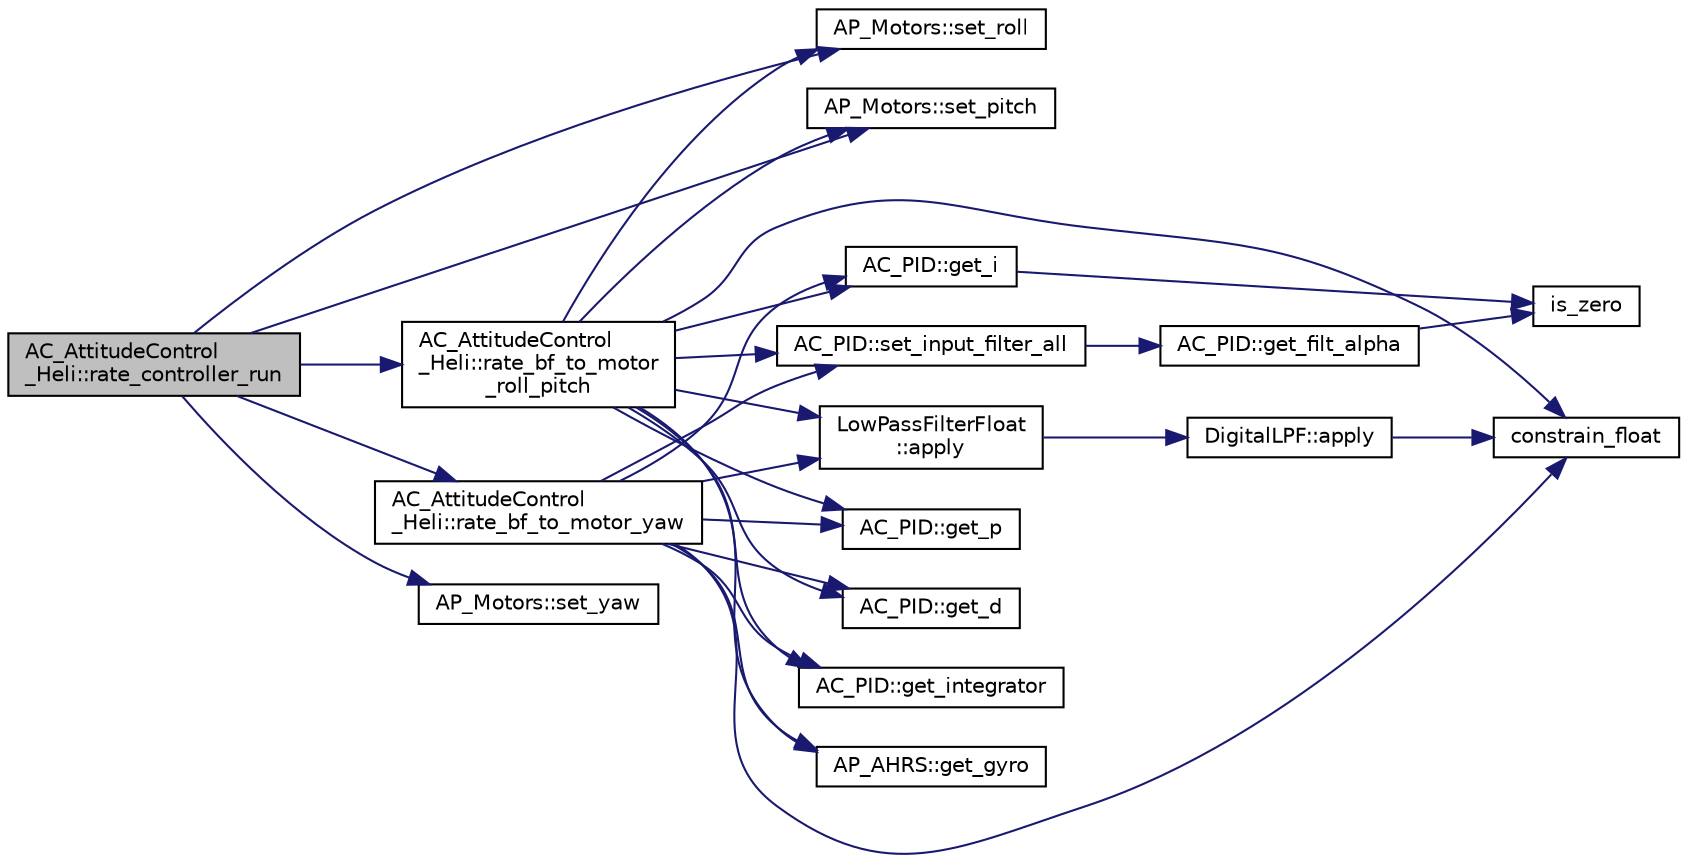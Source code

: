 digraph "AC_AttitudeControl_Heli::rate_controller_run"
{
 // INTERACTIVE_SVG=YES
  edge [fontname="Helvetica",fontsize="10",labelfontname="Helvetica",labelfontsize="10"];
  node [fontname="Helvetica",fontsize="10",shape=record];
  rankdir="LR";
  Node1 [label="AC_AttitudeControl\l_Heli::rate_controller_run",height=0.2,width=0.4,color="black", fillcolor="grey75", style="filled" fontcolor="black"];
  Node1 -> Node2 [color="midnightblue",fontsize="10",style="solid",fontname="Helvetica"];
  Node2 [label="AP_Motors::set_roll",height=0.2,width=0.4,color="black", fillcolor="white", style="filled",URL="$classAP__Motors.html#aabc740887f6b01772a458d87d6c1e857"];
  Node1 -> Node3 [color="midnightblue",fontsize="10",style="solid",fontname="Helvetica"];
  Node3 [label="AP_Motors::set_pitch",height=0.2,width=0.4,color="black", fillcolor="white", style="filled",URL="$classAP__Motors.html#acb9898fdadb4a283fc6d2e0689962d60"];
  Node1 -> Node4 [color="midnightblue",fontsize="10",style="solid",fontname="Helvetica"];
  Node4 [label="AC_AttitudeControl\l_Heli::rate_bf_to_motor\l_roll_pitch",height=0.2,width=0.4,color="black", fillcolor="white", style="filled",URL="$classAC__AttitudeControl__Heli.html#a29ff02c0f413c83ac91a47f2adfab773"];
  Node4 -> Node5 [color="midnightblue",fontsize="10",style="solid",fontname="Helvetica"];
  Node5 [label="AP_AHRS::get_gyro",height=0.2,width=0.4,color="black", fillcolor="white", style="filled",URL="$classAP__AHRS.html#a73669ea2a3cea5b5348915f7a333f840"];
  Node4 -> Node6 [color="midnightblue",fontsize="10",style="solid",fontname="Helvetica"];
  Node6 [label="AC_PID::set_input_filter_all",height=0.2,width=0.4,color="black", fillcolor="white", style="filled",URL="$classAC__PID.html#ac267330f1299f011febcaaba47994af7"];
  Node6 -> Node7 [color="midnightblue",fontsize="10",style="solid",fontname="Helvetica"];
  Node7 [label="AC_PID::get_filt_alpha",height=0.2,width=0.4,color="black", fillcolor="white", style="filled",URL="$classAC__PID.html#ac12ffbd4fd053c6152d403b69e07b8e1"];
  Node7 -> Node8 [color="midnightblue",fontsize="10",style="solid",fontname="Helvetica"];
  Node8 [label="is_zero",height=0.2,width=0.4,color="black", fillcolor="white", style="filled",URL="$AP__Math_8h.html#a108b79eeb35c5d58f324458ec9e1e9f2"];
  Node4 -> Node9 [color="midnightblue",fontsize="10",style="solid",fontname="Helvetica"];
  Node9 [label="AC_PID::get_p",height=0.2,width=0.4,color="black", fillcolor="white", style="filled",URL="$classAC__PID.html#a45e183de590c9318ecbb975a4d613646"];
  Node4 -> Node10 [color="midnightblue",fontsize="10",style="solid",fontname="Helvetica"];
  Node10 [label="AC_PID::get_d",height=0.2,width=0.4,color="black", fillcolor="white", style="filled",URL="$classAC__PID.html#a323cc8c9ff563d631b9bdc4d3a42e2b1"];
  Node4 -> Node11 [color="midnightblue",fontsize="10",style="solid",fontname="Helvetica"];
  Node11 [label="AC_PID::get_integrator",height=0.2,width=0.4,color="black", fillcolor="white", style="filled",URL="$classAC__PID.html#a0fc275cae5ff46799af85af551c65870"];
  Node4 -> Node12 [color="midnightblue",fontsize="10",style="solid",fontname="Helvetica"];
  Node12 [label="AC_PID::get_i",height=0.2,width=0.4,color="black", fillcolor="white", style="filled",URL="$classAC__PID.html#a2d5bf9811a78c93a396ec1e37ae6fa0a"];
  Node12 -> Node8 [color="midnightblue",fontsize="10",style="solid",fontname="Helvetica"];
  Node4 -> Node13 [color="midnightblue",fontsize="10",style="solid",fontname="Helvetica"];
  Node13 [label="LowPassFilterFloat\l::apply",height=0.2,width=0.4,color="black", fillcolor="white", style="filled",URL="$classLowPassFilterFloat.html#a2e489f7f440c90e1ed442a70a72bc52d"];
  Node13 -> Node14 [color="midnightblue",fontsize="10",style="solid",fontname="Helvetica"];
  Node14 [label="DigitalLPF::apply",height=0.2,width=0.4,color="black", fillcolor="white", style="filled",URL="$classDigitalLPF.html#aec513ab9bc5165163c6ec87692f804e8"];
  Node14 -> Node15 [color="midnightblue",fontsize="10",style="solid",fontname="Helvetica"];
  Node15 [label="constrain_float",height=0.2,width=0.4,color="black", fillcolor="white", style="filled",URL="$AP__Math_8cpp.html#a08eedb329d8162ddbd344d4f6c8cde20"];
  Node4 -> Node15 [color="midnightblue",fontsize="10",style="solid",fontname="Helvetica"];
  Node4 -> Node2 [color="midnightblue",fontsize="10",style="solid",fontname="Helvetica"];
  Node4 -> Node3 [color="midnightblue",fontsize="10",style="solid",fontname="Helvetica"];
  Node1 -> Node16 [color="midnightblue",fontsize="10",style="solid",fontname="Helvetica"];
  Node16 [label="AP_Motors::set_yaw",height=0.2,width=0.4,color="black", fillcolor="white", style="filled",URL="$classAP__Motors.html#a4c931ab7fdbf53ddbfe1be7e6e3dbb55"];
  Node1 -> Node17 [color="midnightblue",fontsize="10",style="solid",fontname="Helvetica"];
  Node17 [label="AC_AttitudeControl\l_Heli::rate_bf_to_motor_yaw",height=0.2,width=0.4,color="black", fillcolor="white", style="filled",URL="$classAC__AttitudeControl__Heli.html#a42aebc8b52e6138b8473a49b4b7328b3"];
  Node17 -> Node5 [color="midnightblue",fontsize="10",style="solid",fontname="Helvetica"];
  Node17 -> Node6 [color="midnightblue",fontsize="10",style="solid",fontname="Helvetica"];
  Node17 -> Node9 [color="midnightblue",fontsize="10",style="solid",fontname="Helvetica"];
  Node17 -> Node10 [color="midnightblue",fontsize="10",style="solid",fontname="Helvetica"];
  Node17 -> Node11 [color="midnightblue",fontsize="10",style="solid",fontname="Helvetica"];
  Node17 -> Node12 [color="midnightblue",fontsize="10",style="solid",fontname="Helvetica"];
  Node17 -> Node13 [color="midnightblue",fontsize="10",style="solid",fontname="Helvetica"];
  Node17 -> Node15 [color="midnightblue",fontsize="10",style="solid",fontname="Helvetica"];
}

